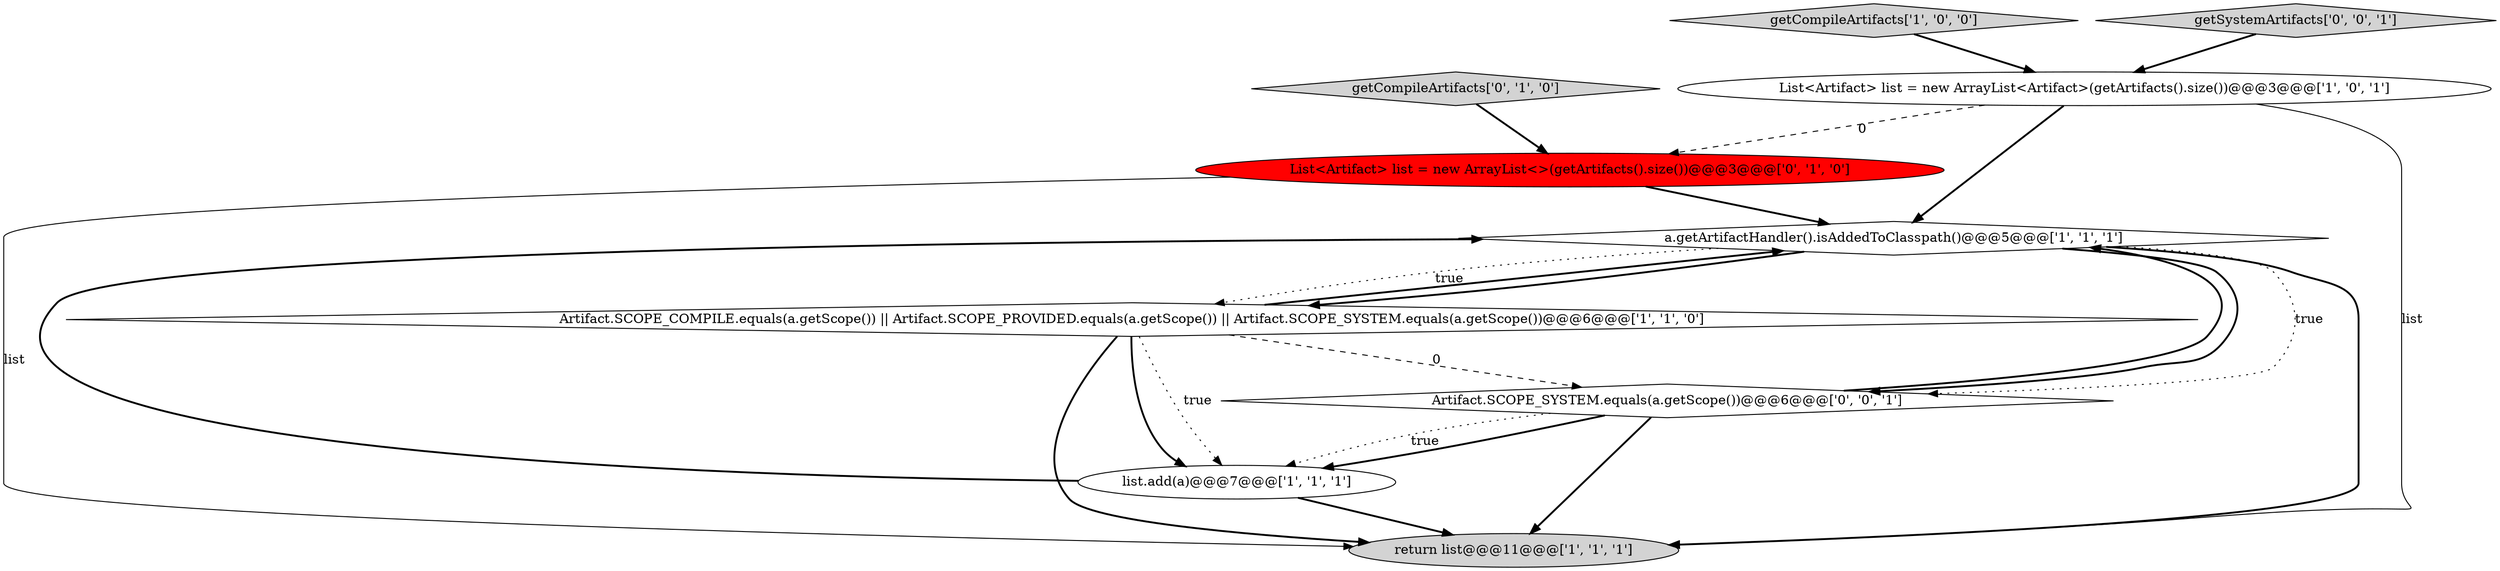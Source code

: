 digraph {
4 [style = filled, label = "List<Artifact> list = new ArrayList<Artifact>(getArtifacts().size())@@@3@@@['1', '0', '1']", fillcolor = white, shape = ellipse image = "AAA0AAABBB1BBB"];
8 [style = filled, label = "Artifact.SCOPE_SYSTEM.equals(a.getScope())@@@6@@@['0', '0', '1']", fillcolor = white, shape = diamond image = "AAA0AAABBB3BBB"];
3 [style = filled, label = "getCompileArtifacts['1', '0', '0']", fillcolor = lightgray, shape = diamond image = "AAA0AAABBB1BBB"];
5 [style = filled, label = "return list@@@11@@@['1', '1', '1']", fillcolor = lightgray, shape = ellipse image = "AAA0AAABBB1BBB"];
1 [style = filled, label = "Artifact.SCOPE_COMPILE.equals(a.getScope()) || Artifact.SCOPE_PROVIDED.equals(a.getScope()) || Artifact.SCOPE_SYSTEM.equals(a.getScope())@@@6@@@['1', '1', '0']", fillcolor = white, shape = diamond image = "AAA0AAABBB1BBB"];
6 [style = filled, label = "getCompileArtifacts['0', '1', '0']", fillcolor = lightgray, shape = diamond image = "AAA0AAABBB2BBB"];
7 [style = filled, label = "List<Artifact> list = new ArrayList<>(getArtifacts().size())@@@3@@@['0', '1', '0']", fillcolor = red, shape = ellipse image = "AAA1AAABBB2BBB"];
0 [style = filled, label = "a.getArtifactHandler().isAddedToClasspath()@@@5@@@['1', '1', '1']", fillcolor = white, shape = diamond image = "AAA0AAABBB1BBB"];
2 [style = filled, label = "list.add(a)@@@7@@@['1', '1', '1']", fillcolor = white, shape = ellipse image = "AAA0AAABBB1BBB"];
9 [style = filled, label = "getSystemArtifacts['0', '0', '1']", fillcolor = lightgray, shape = diamond image = "AAA0AAABBB3BBB"];
1->5 [style = bold, label=""];
8->2 [style = dotted, label="true"];
4->5 [style = solid, label="list"];
9->4 [style = bold, label=""];
7->0 [style = bold, label=""];
1->0 [style = bold, label=""];
3->4 [style = bold, label=""];
7->5 [style = solid, label="list"];
4->0 [style = bold, label=""];
8->0 [style = bold, label=""];
0->8 [style = dotted, label="true"];
2->0 [style = bold, label=""];
8->5 [style = bold, label=""];
8->2 [style = bold, label=""];
4->7 [style = dashed, label="0"];
0->1 [style = bold, label=""];
0->1 [style = dotted, label="true"];
0->8 [style = bold, label=""];
1->8 [style = dashed, label="0"];
1->2 [style = bold, label=""];
6->7 [style = bold, label=""];
1->2 [style = dotted, label="true"];
0->5 [style = bold, label=""];
2->5 [style = bold, label=""];
}
